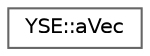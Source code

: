 digraph "Graphical Class Hierarchy"
{
 // LATEX_PDF_SIZE
  bgcolor="transparent";
  edge [fontname=Helvetica,fontsize=10,labelfontname=Helvetica,labelfontsize=10];
  node [fontname=Helvetica,fontsize=10,shape=box,height=0.2,width=0.4];
  rankdir="LR";
  Node0 [id="Node000000",label="YSE::aVec",height=0.2,width=0.4,color="grey40", fillcolor="white", style="filled",URL="$class_y_s_e_1_1a_vec.html",tooltip=" "];
}
